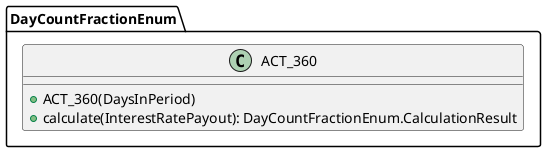 @startuml

    class DayCountFractionEnum.ACT_360 [[DayCountFractionEnum.ACT_360.html]] {
        +ACT_360(DaysInPeriod)
        +calculate(InterestRatePayout): DayCountFractionEnum.CalculationResult
    }

@enduml
